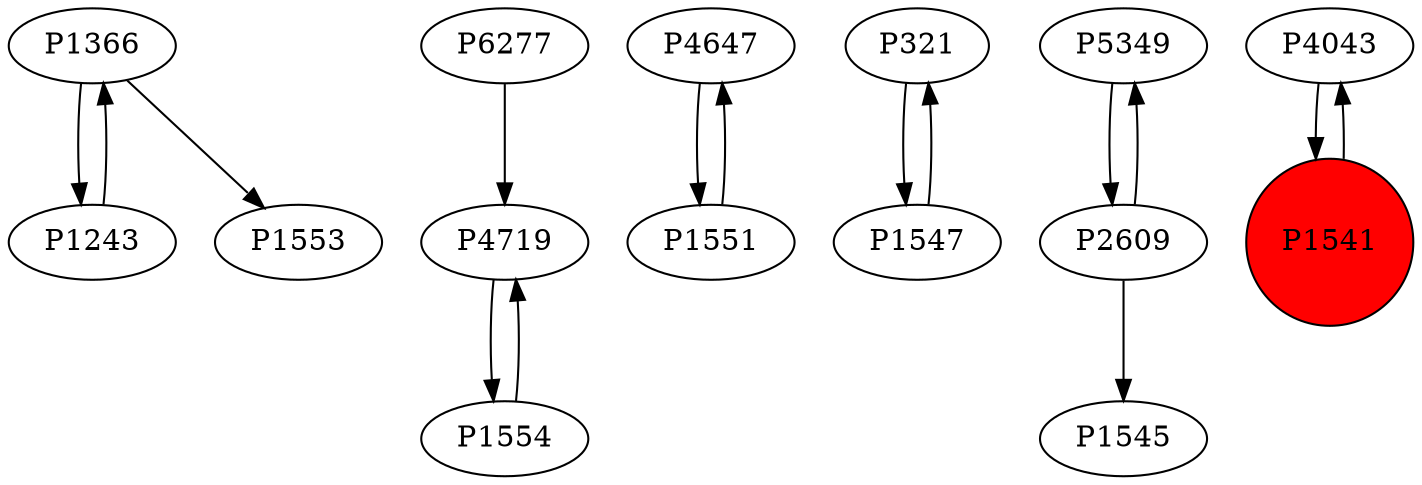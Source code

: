 digraph {
	P1366 -> P1243
	P4719 -> P1554
	P4647 -> P1551
	P321 -> P1547
	P5349 -> P2609
	P2609 -> P1545
	P2609 -> P5349
	P1551 -> P4647
	P4043 -> P1541
	P6277 -> P4719
	P1547 -> P321
	P1366 -> P1553
	P1541 -> P4043
	P1554 -> P4719
	P1243 -> P1366
	P1541 [shape=circle]
	P1541 [style=filled]
	P1541 [fillcolor=red]
}